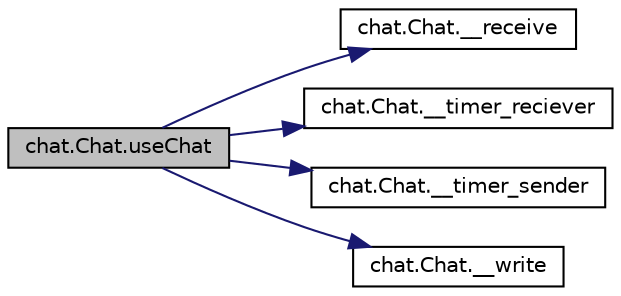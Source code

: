 digraph "chat.Chat.useChat"
{
 // LATEX_PDF_SIZE
  edge [fontname="Helvetica",fontsize="10",labelfontname="Helvetica",labelfontsize="10"];
  node [fontname="Helvetica",fontsize="10",shape=record];
  rankdir="LR";
  Node1 [label="chat.Chat.useChat",height=0.2,width=0.4,color="black", fillcolor="grey75", style="filled", fontcolor="black",tooltip=" "];
  Node1 -> Node2 [color="midnightblue",fontsize="10",style="solid",fontname="Helvetica"];
  Node2 [label="chat.Chat.__receive",height=0.2,width=0.4,color="black", fillcolor="white", style="filled",URL="$classchat_1_1_chat.html#a194c964de7eea321dba89a548fffdd04",tooltip=" "];
  Node1 -> Node3 [color="midnightblue",fontsize="10",style="solid",fontname="Helvetica"];
  Node3 [label="chat.Chat.__timer_reciever",height=0.2,width=0.4,color="black", fillcolor="white", style="filled",URL="$classchat_1_1_chat.html#aa52e3a559eb9458df4fe42ede24c7b8f",tooltip=" "];
  Node1 -> Node4 [color="midnightblue",fontsize="10",style="solid",fontname="Helvetica"];
  Node4 [label="chat.Chat.__timer_sender",height=0.2,width=0.4,color="black", fillcolor="white", style="filled",URL="$classchat_1_1_chat.html#af52fb8f5f97c9f0af59de25e0ce91249",tooltip=" "];
  Node1 -> Node5 [color="midnightblue",fontsize="10",style="solid",fontname="Helvetica"];
  Node5 [label="chat.Chat.__write",height=0.2,width=0.4,color="black", fillcolor="white", style="filled",URL="$classchat_1_1_chat.html#a9f8f202d9107b64d9e3c930d0b5caf51",tooltip=" "];
}
